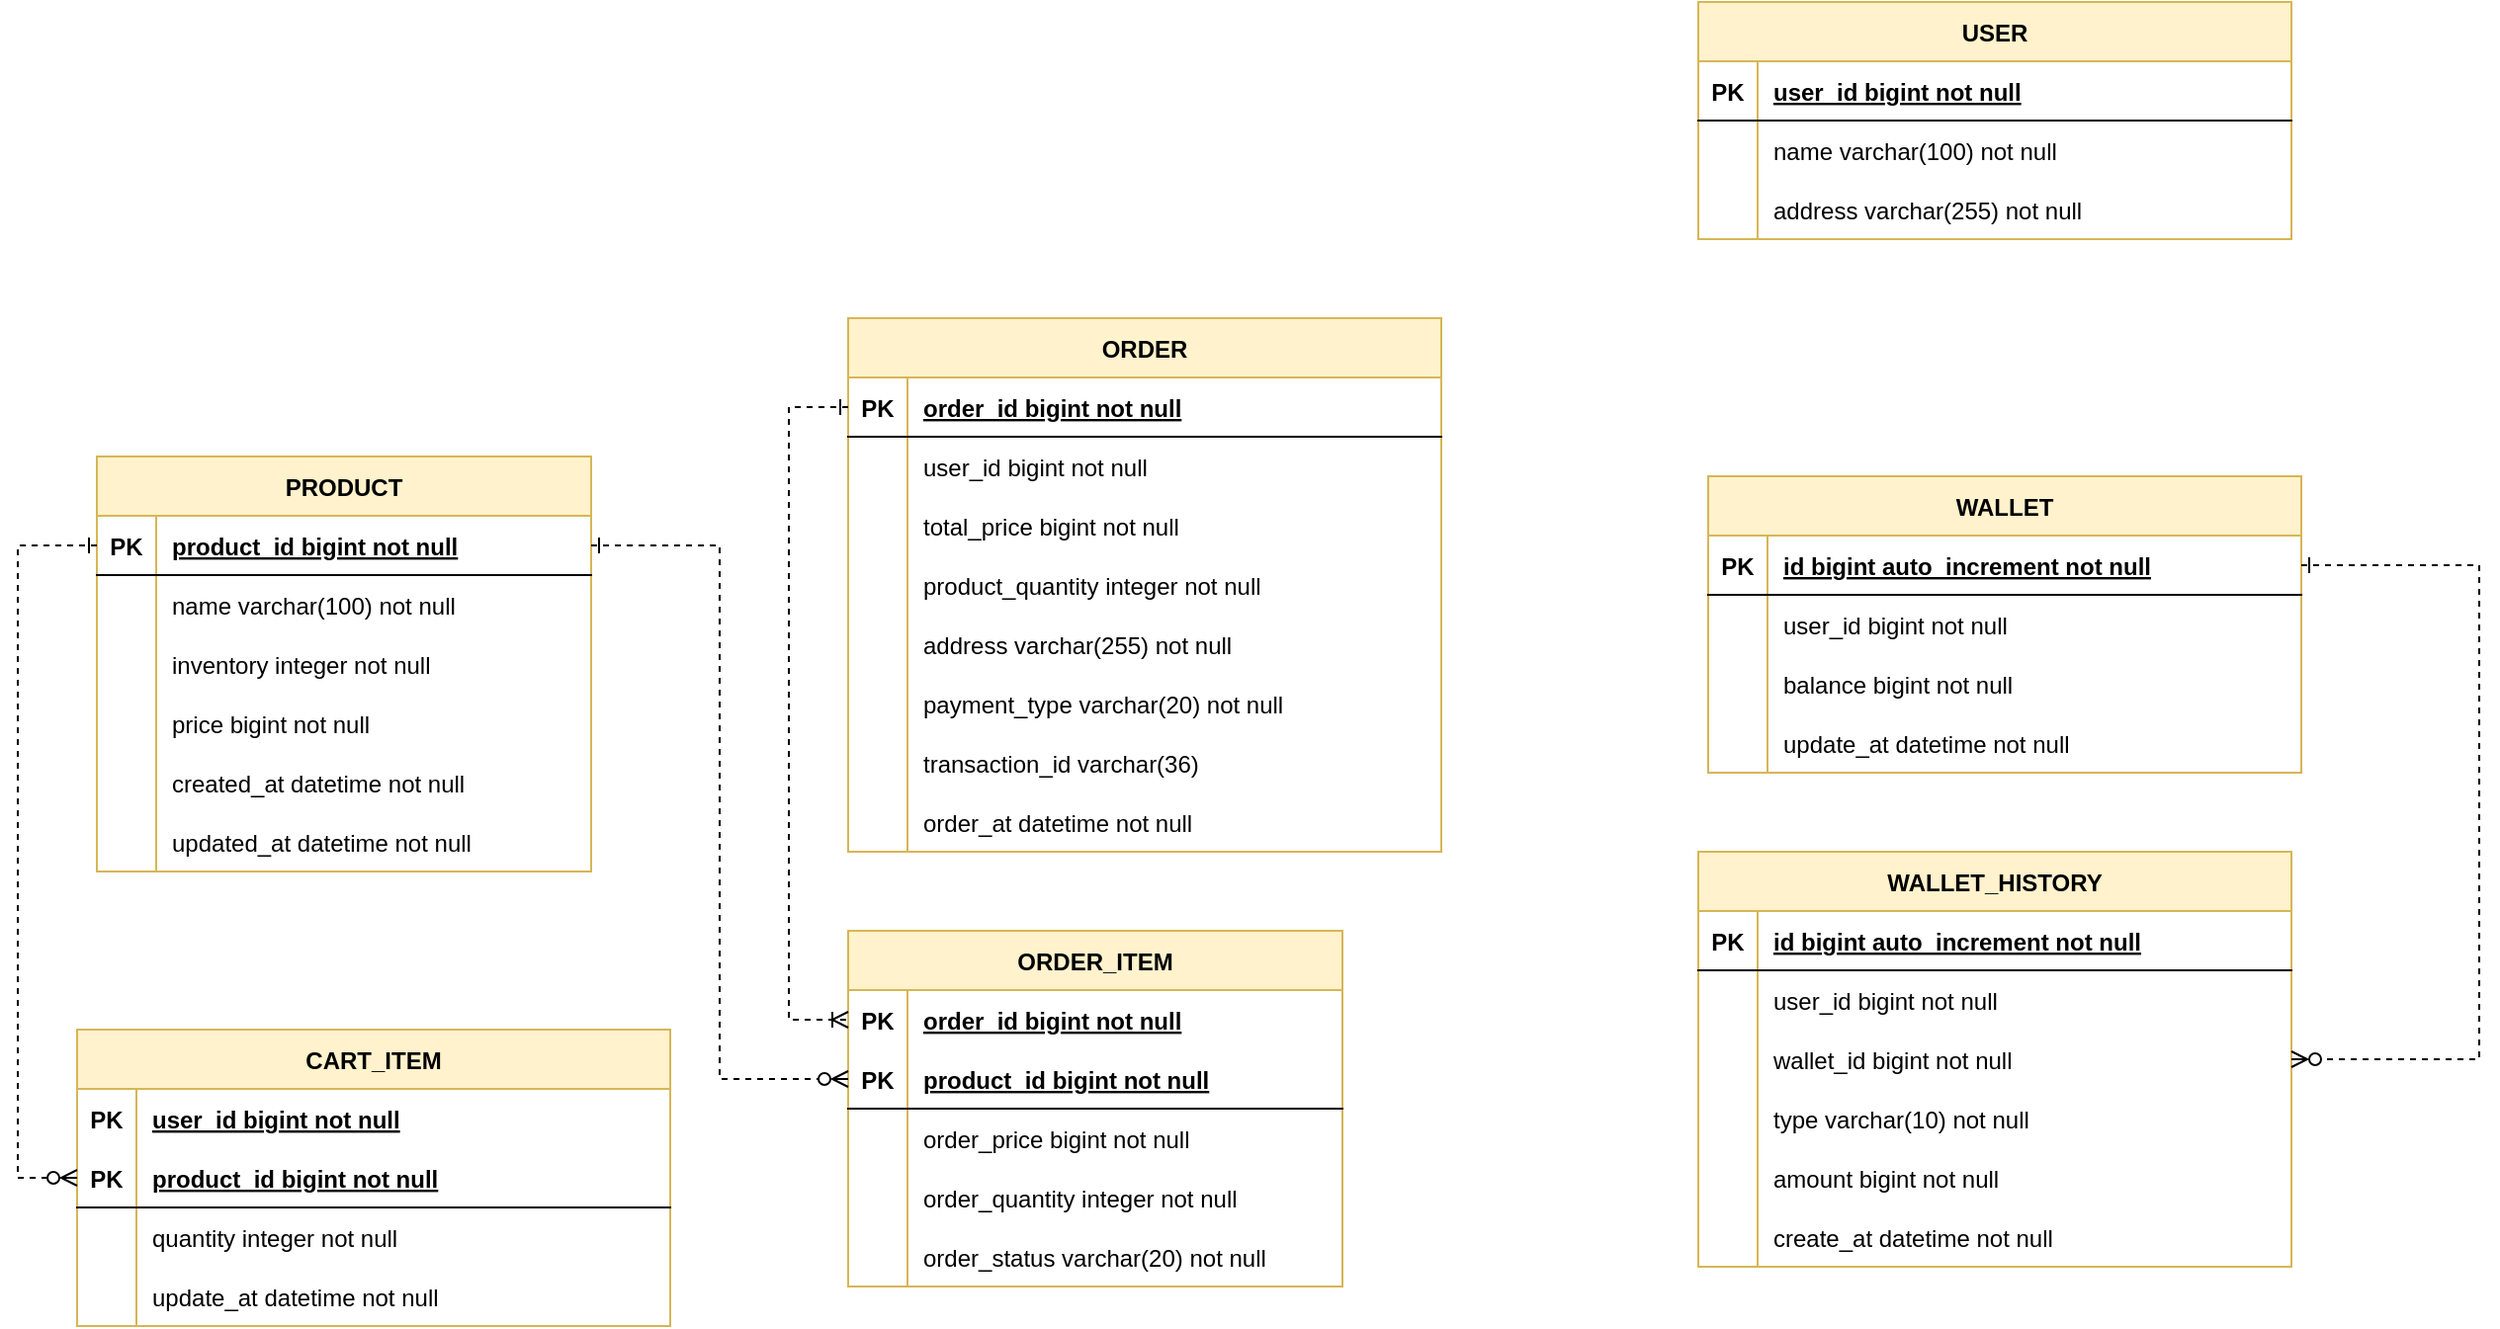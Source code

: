 <mxfile version="24.2.2" type="github">
  <diagram id="R2lEEEUBdFMjLlhIrx00" name="Page-1">
    <mxGraphModel dx="513" dy="2101" grid="1" gridSize="10" guides="1" tooltips="1" connect="1" arrows="1" fold="1" page="1" pageScale="1" pageWidth="850" pageHeight="1100" math="0" shadow="0" extFonts="Permanent Marker^https://fonts.googleapis.com/css?family=Permanent+Marker">
      <root>
        <mxCell id="0" />
        <mxCell id="1" parent="0" />
        <mxCell id="C-vyLk0tnHw3VtMMgP7b-23" value="PRODUCT" style="shape=table;startSize=30;container=1;collapsible=1;childLayout=tableLayout;fixedRows=1;rowLines=0;fontStyle=1;align=center;resizeLast=1;fillColor=#fff2cc;strokeColor=#d6b656;" parent="1" vertex="1">
          <mxGeometry x="120" y="120" width="250" height="210" as="geometry" />
        </mxCell>
        <mxCell id="C-vyLk0tnHw3VtMMgP7b-24" value="" style="shape=partialRectangle;collapsible=0;dropTarget=0;pointerEvents=0;fillColor=none;points=[[0,0.5],[1,0.5]];portConstraint=eastwest;top=0;left=0;right=0;bottom=1;" parent="C-vyLk0tnHw3VtMMgP7b-23" vertex="1">
          <mxGeometry y="30" width="250" height="30" as="geometry" />
        </mxCell>
        <mxCell id="C-vyLk0tnHw3VtMMgP7b-25" value="PK" style="shape=partialRectangle;overflow=hidden;connectable=0;fillColor=none;top=0;left=0;bottom=0;right=0;fontStyle=1;" parent="C-vyLk0tnHw3VtMMgP7b-24" vertex="1">
          <mxGeometry width="30" height="30" as="geometry">
            <mxRectangle width="30" height="30" as="alternateBounds" />
          </mxGeometry>
        </mxCell>
        <mxCell id="C-vyLk0tnHw3VtMMgP7b-26" value="product_id bigint not null" style="shape=partialRectangle;overflow=hidden;connectable=0;fillColor=none;top=0;left=0;bottom=0;right=0;align=left;spacingLeft=6;fontStyle=5;" parent="C-vyLk0tnHw3VtMMgP7b-24" vertex="1">
          <mxGeometry x="30" width="220" height="30" as="geometry">
            <mxRectangle width="220" height="30" as="alternateBounds" />
          </mxGeometry>
        </mxCell>
        <mxCell id="C-vyLk0tnHw3VtMMgP7b-27" value="" style="shape=partialRectangle;collapsible=0;dropTarget=0;pointerEvents=0;fillColor=none;points=[[0,0.5],[1,0.5]];portConstraint=eastwest;top=0;left=0;right=0;bottom=0;" parent="C-vyLk0tnHw3VtMMgP7b-23" vertex="1">
          <mxGeometry y="60" width="250" height="30" as="geometry" />
        </mxCell>
        <mxCell id="C-vyLk0tnHw3VtMMgP7b-28" value="" style="shape=partialRectangle;overflow=hidden;connectable=0;fillColor=none;top=0;left=0;bottom=0;right=0;" parent="C-vyLk0tnHw3VtMMgP7b-27" vertex="1">
          <mxGeometry width="30" height="30" as="geometry">
            <mxRectangle width="30" height="30" as="alternateBounds" />
          </mxGeometry>
        </mxCell>
        <mxCell id="C-vyLk0tnHw3VtMMgP7b-29" value="name varchar(100) not null" style="shape=partialRectangle;overflow=hidden;connectable=0;fillColor=none;top=0;left=0;bottom=0;right=0;align=left;spacingLeft=6;" parent="C-vyLk0tnHw3VtMMgP7b-27" vertex="1">
          <mxGeometry x="30" width="220" height="30" as="geometry">
            <mxRectangle width="220" height="30" as="alternateBounds" />
          </mxGeometry>
        </mxCell>
        <mxCell id="a4mr9qT8pK7Ht2wYqa7h-1" value="" style="shape=tableRow;horizontal=0;startSize=0;swimlaneHead=0;swimlaneBody=0;fillColor=none;collapsible=0;dropTarget=0;points=[[0,0.5],[1,0.5]];portConstraint=eastwest;top=0;left=0;right=0;bottom=0;" parent="C-vyLk0tnHw3VtMMgP7b-23" vertex="1">
          <mxGeometry y="90" width="250" height="30" as="geometry" />
        </mxCell>
        <mxCell id="a4mr9qT8pK7Ht2wYqa7h-2" value="" style="shape=partialRectangle;connectable=0;fillColor=none;top=0;left=0;bottom=0;right=0;editable=1;overflow=hidden;" parent="a4mr9qT8pK7Ht2wYqa7h-1" vertex="1">
          <mxGeometry width="30" height="30" as="geometry">
            <mxRectangle width="30" height="30" as="alternateBounds" />
          </mxGeometry>
        </mxCell>
        <mxCell id="a4mr9qT8pK7Ht2wYqa7h-3" value="inventory integer not null" style="shape=partialRectangle;connectable=0;fillColor=none;top=0;left=0;bottom=0;right=0;align=left;spacingLeft=6;overflow=hidden;" parent="a4mr9qT8pK7Ht2wYqa7h-1" vertex="1">
          <mxGeometry x="30" width="220" height="30" as="geometry">
            <mxRectangle width="220" height="30" as="alternateBounds" />
          </mxGeometry>
        </mxCell>
        <mxCell id="a4mr9qT8pK7Ht2wYqa7h-4" value="" style="shape=tableRow;horizontal=0;startSize=0;swimlaneHead=0;swimlaneBody=0;fillColor=none;collapsible=0;dropTarget=0;points=[[0,0.5],[1,0.5]];portConstraint=eastwest;top=0;left=0;right=0;bottom=0;" parent="C-vyLk0tnHw3VtMMgP7b-23" vertex="1">
          <mxGeometry y="120" width="250" height="30" as="geometry" />
        </mxCell>
        <mxCell id="a4mr9qT8pK7Ht2wYqa7h-5" value="" style="shape=partialRectangle;connectable=0;fillColor=none;top=0;left=0;bottom=0;right=0;editable=1;overflow=hidden;" parent="a4mr9qT8pK7Ht2wYqa7h-4" vertex="1">
          <mxGeometry width="30" height="30" as="geometry">
            <mxRectangle width="30" height="30" as="alternateBounds" />
          </mxGeometry>
        </mxCell>
        <mxCell id="a4mr9qT8pK7Ht2wYqa7h-6" value="price bigint not null" style="shape=partialRectangle;connectable=0;fillColor=none;top=0;left=0;bottom=0;right=0;align=left;spacingLeft=6;overflow=hidden;" parent="a4mr9qT8pK7Ht2wYqa7h-4" vertex="1">
          <mxGeometry x="30" width="220" height="30" as="geometry">
            <mxRectangle width="220" height="30" as="alternateBounds" />
          </mxGeometry>
        </mxCell>
        <mxCell id="a4mr9qT8pK7Ht2wYqa7h-7" value="" style="shape=tableRow;horizontal=0;startSize=0;swimlaneHead=0;swimlaneBody=0;fillColor=none;collapsible=0;dropTarget=0;points=[[0,0.5],[1,0.5]];portConstraint=eastwest;top=0;left=0;right=0;bottom=0;" parent="C-vyLk0tnHw3VtMMgP7b-23" vertex="1">
          <mxGeometry y="150" width="250" height="30" as="geometry" />
        </mxCell>
        <mxCell id="a4mr9qT8pK7Ht2wYqa7h-8" value="" style="shape=partialRectangle;connectable=0;fillColor=none;top=0;left=0;bottom=0;right=0;editable=1;overflow=hidden;" parent="a4mr9qT8pK7Ht2wYqa7h-7" vertex="1">
          <mxGeometry width="30" height="30" as="geometry">
            <mxRectangle width="30" height="30" as="alternateBounds" />
          </mxGeometry>
        </mxCell>
        <mxCell id="a4mr9qT8pK7Ht2wYqa7h-9" value="created_at datetime not null" style="shape=partialRectangle;connectable=0;fillColor=none;top=0;left=0;bottom=0;right=0;align=left;spacingLeft=6;overflow=hidden;" parent="a4mr9qT8pK7Ht2wYqa7h-7" vertex="1">
          <mxGeometry x="30" width="220" height="30" as="geometry">
            <mxRectangle width="220" height="30" as="alternateBounds" />
          </mxGeometry>
        </mxCell>
        <mxCell id="a4mr9qT8pK7Ht2wYqa7h-10" value="" style="shape=tableRow;horizontal=0;startSize=0;swimlaneHead=0;swimlaneBody=0;fillColor=none;collapsible=0;dropTarget=0;points=[[0,0.5],[1,0.5]];portConstraint=eastwest;top=0;left=0;right=0;bottom=0;" parent="C-vyLk0tnHw3VtMMgP7b-23" vertex="1">
          <mxGeometry y="180" width="250" height="30" as="geometry" />
        </mxCell>
        <mxCell id="a4mr9qT8pK7Ht2wYqa7h-11" value="" style="shape=partialRectangle;connectable=0;fillColor=none;top=0;left=0;bottom=0;right=0;editable=1;overflow=hidden;" parent="a4mr9qT8pK7Ht2wYqa7h-10" vertex="1">
          <mxGeometry width="30" height="30" as="geometry">
            <mxRectangle width="30" height="30" as="alternateBounds" />
          </mxGeometry>
        </mxCell>
        <mxCell id="a4mr9qT8pK7Ht2wYqa7h-12" value="updated_at datetime not null" style="shape=partialRectangle;connectable=0;fillColor=none;top=0;left=0;bottom=0;right=0;align=left;spacingLeft=6;overflow=hidden;" parent="a4mr9qT8pK7Ht2wYqa7h-10" vertex="1">
          <mxGeometry x="30" width="220" height="30" as="geometry">
            <mxRectangle width="220" height="30" as="alternateBounds" />
          </mxGeometry>
        </mxCell>
        <mxCell id="a4mr9qT8pK7Ht2wYqa7h-13" value="ORDER" style="shape=table;startSize=30;container=1;collapsible=1;childLayout=tableLayout;fixedRows=1;rowLines=0;fontStyle=1;align=center;resizeLast=1;fillColor=#fff2cc;strokeColor=#d6b656;" parent="1" vertex="1">
          <mxGeometry x="500" y="50" width="300" height="270" as="geometry" />
        </mxCell>
        <mxCell id="a4mr9qT8pK7Ht2wYqa7h-14" value="" style="shape=partialRectangle;collapsible=0;dropTarget=0;pointerEvents=0;fillColor=none;points=[[0,0.5],[1,0.5]];portConstraint=eastwest;top=0;left=0;right=0;bottom=1;" parent="a4mr9qT8pK7Ht2wYqa7h-13" vertex="1">
          <mxGeometry y="30" width="300" height="30" as="geometry" />
        </mxCell>
        <mxCell id="a4mr9qT8pK7Ht2wYqa7h-15" value="PK" style="shape=partialRectangle;overflow=hidden;connectable=0;fillColor=none;top=0;left=0;bottom=0;right=0;fontStyle=1;" parent="a4mr9qT8pK7Ht2wYqa7h-14" vertex="1">
          <mxGeometry width="30" height="30" as="geometry">
            <mxRectangle width="30" height="30" as="alternateBounds" />
          </mxGeometry>
        </mxCell>
        <mxCell id="a4mr9qT8pK7Ht2wYqa7h-16" value="order_id bigint not null" style="shape=partialRectangle;overflow=hidden;connectable=0;fillColor=none;top=0;left=0;bottom=0;right=0;align=left;spacingLeft=6;fontStyle=5;" parent="a4mr9qT8pK7Ht2wYqa7h-14" vertex="1">
          <mxGeometry x="30" width="270" height="30" as="geometry">
            <mxRectangle width="270" height="30" as="alternateBounds" />
          </mxGeometry>
        </mxCell>
        <mxCell id="a4mr9qT8pK7Ht2wYqa7h-17" value="" style="shape=partialRectangle;collapsible=0;dropTarget=0;pointerEvents=0;fillColor=none;points=[[0,0.5],[1,0.5]];portConstraint=eastwest;top=0;left=0;right=0;bottom=0;" parent="a4mr9qT8pK7Ht2wYqa7h-13" vertex="1">
          <mxGeometry y="60" width="300" height="30" as="geometry" />
        </mxCell>
        <mxCell id="a4mr9qT8pK7Ht2wYqa7h-18" value="" style="shape=partialRectangle;overflow=hidden;connectable=0;fillColor=none;top=0;left=0;bottom=0;right=0;" parent="a4mr9qT8pK7Ht2wYqa7h-17" vertex="1">
          <mxGeometry width="30" height="30" as="geometry">
            <mxRectangle width="30" height="30" as="alternateBounds" />
          </mxGeometry>
        </mxCell>
        <mxCell id="a4mr9qT8pK7Ht2wYqa7h-19" value="user_id bigint not null" style="shape=partialRectangle;overflow=hidden;connectable=0;fillColor=none;top=0;left=0;bottom=0;right=0;align=left;spacingLeft=6;" parent="a4mr9qT8pK7Ht2wYqa7h-17" vertex="1">
          <mxGeometry x="30" width="270" height="30" as="geometry">
            <mxRectangle width="270" height="30" as="alternateBounds" />
          </mxGeometry>
        </mxCell>
        <mxCell id="a4mr9qT8pK7Ht2wYqa7h-20" value="" style="shape=tableRow;horizontal=0;startSize=0;swimlaneHead=0;swimlaneBody=0;fillColor=none;collapsible=0;dropTarget=0;points=[[0,0.5],[1,0.5]];portConstraint=eastwest;top=0;left=0;right=0;bottom=0;" parent="a4mr9qT8pK7Ht2wYqa7h-13" vertex="1">
          <mxGeometry y="90" width="300" height="30" as="geometry" />
        </mxCell>
        <mxCell id="a4mr9qT8pK7Ht2wYqa7h-21" value="" style="shape=partialRectangle;connectable=0;fillColor=none;top=0;left=0;bottom=0;right=0;editable=1;overflow=hidden;" parent="a4mr9qT8pK7Ht2wYqa7h-20" vertex="1">
          <mxGeometry width="30" height="30" as="geometry">
            <mxRectangle width="30" height="30" as="alternateBounds" />
          </mxGeometry>
        </mxCell>
        <mxCell id="a4mr9qT8pK7Ht2wYqa7h-22" value="total_price bigint not null" style="shape=partialRectangle;connectable=0;fillColor=none;top=0;left=0;bottom=0;right=0;align=left;spacingLeft=6;overflow=hidden;" parent="a4mr9qT8pK7Ht2wYqa7h-20" vertex="1">
          <mxGeometry x="30" width="270" height="30" as="geometry">
            <mxRectangle width="270" height="30" as="alternateBounds" />
          </mxGeometry>
        </mxCell>
        <mxCell id="a4mr9qT8pK7Ht2wYqa7h-23" value="" style="shape=tableRow;horizontal=0;startSize=0;swimlaneHead=0;swimlaneBody=0;fillColor=none;collapsible=0;dropTarget=0;points=[[0,0.5],[1,0.5]];portConstraint=eastwest;top=0;left=0;right=0;bottom=0;" parent="a4mr9qT8pK7Ht2wYqa7h-13" vertex="1">
          <mxGeometry y="120" width="300" height="30" as="geometry" />
        </mxCell>
        <mxCell id="a4mr9qT8pK7Ht2wYqa7h-24" value="" style="shape=partialRectangle;connectable=0;fillColor=none;top=0;left=0;bottom=0;right=0;editable=1;overflow=hidden;" parent="a4mr9qT8pK7Ht2wYqa7h-23" vertex="1">
          <mxGeometry width="30" height="30" as="geometry">
            <mxRectangle width="30" height="30" as="alternateBounds" />
          </mxGeometry>
        </mxCell>
        <mxCell id="a4mr9qT8pK7Ht2wYqa7h-25" value="product_quantity integer not null" style="shape=partialRectangle;connectable=0;fillColor=none;top=0;left=0;bottom=0;right=0;align=left;spacingLeft=6;overflow=hidden;" parent="a4mr9qT8pK7Ht2wYqa7h-23" vertex="1">
          <mxGeometry x="30" width="270" height="30" as="geometry">
            <mxRectangle width="270" height="30" as="alternateBounds" />
          </mxGeometry>
        </mxCell>
        <mxCell id="a4mr9qT8pK7Ht2wYqa7h-141" value="" style="shape=tableRow;horizontal=0;startSize=0;swimlaneHead=0;swimlaneBody=0;fillColor=none;collapsible=0;dropTarget=0;points=[[0,0.5],[1,0.5]];portConstraint=eastwest;top=0;left=0;right=0;bottom=0;" parent="a4mr9qT8pK7Ht2wYqa7h-13" vertex="1">
          <mxGeometry y="150" width="300" height="30" as="geometry" />
        </mxCell>
        <mxCell id="a4mr9qT8pK7Ht2wYqa7h-142" value="" style="shape=partialRectangle;connectable=0;fillColor=none;top=0;left=0;bottom=0;right=0;editable=1;overflow=hidden;" parent="a4mr9qT8pK7Ht2wYqa7h-141" vertex="1">
          <mxGeometry width="30" height="30" as="geometry">
            <mxRectangle width="30" height="30" as="alternateBounds" />
          </mxGeometry>
        </mxCell>
        <mxCell id="a4mr9qT8pK7Ht2wYqa7h-143" value="address varchar(255) not null" style="shape=partialRectangle;connectable=0;fillColor=none;top=0;left=0;bottom=0;right=0;align=left;spacingLeft=6;overflow=hidden;" parent="a4mr9qT8pK7Ht2wYqa7h-141" vertex="1">
          <mxGeometry x="30" width="270" height="30" as="geometry">
            <mxRectangle width="270" height="30" as="alternateBounds" />
          </mxGeometry>
        </mxCell>
        <mxCell id="a4mr9qT8pK7Ht2wYqa7h-147" value="" style="shape=tableRow;horizontal=0;startSize=0;swimlaneHead=0;swimlaneBody=0;fillColor=none;collapsible=0;dropTarget=0;points=[[0,0.5],[1,0.5]];portConstraint=eastwest;top=0;left=0;right=0;bottom=0;" parent="a4mr9qT8pK7Ht2wYqa7h-13" vertex="1">
          <mxGeometry y="180" width="300" height="30" as="geometry" />
        </mxCell>
        <mxCell id="a4mr9qT8pK7Ht2wYqa7h-148" value="" style="shape=partialRectangle;connectable=0;fillColor=none;top=0;left=0;bottom=0;right=0;editable=1;overflow=hidden;" parent="a4mr9qT8pK7Ht2wYqa7h-147" vertex="1">
          <mxGeometry width="30" height="30" as="geometry">
            <mxRectangle width="30" height="30" as="alternateBounds" />
          </mxGeometry>
        </mxCell>
        <mxCell id="a4mr9qT8pK7Ht2wYqa7h-149" value="payment_type varchar(20) not null" style="shape=partialRectangle;connectable=0;fillColor=none;top=0;left=0;bottom=0;right=0;align=left;spacingLeft=6;overflow=hidden;" parent="a4mr9qT8pK7Ht2wYqa7h-147" vertex="1">
          <mxGeometry x="30" width="270" height="30" as="geometry">
            <mxRectangle width="270" height="30" as="alternateBounds" />
          </mxGeometry>
        </mxCell>
        <mxCell id="a4mr9qT8pK7Ht2wYqa7h-144" value="" style="shape=tableRow;horizontal=0;startSize=0;swimlaneHead=0;swimlaneBody=0;fillColor=none;collapsible=0;dropTarget=0;points=[[0,0.5],[1,0.5]];portConstraint=eastwest;top=0;left=0;right=0;bottom=0;" parent="a4mr9qT8pK7Ht2wYqa7h-13" vertex="1">
          <mxGeometry y="210" width="300" height="30" as="geometry" />
        </mxCell>
        <mxCell id="a4mr9qT8pK7Ht2wYqa7h-145" value="" style="shape=partialRectangle;connectable=0;fillColor=none;top=0;left=0;bottom=0;right=0;editable=1;overflow=hidden;" parent="a4mr9qT8pK7Ht2wYqa7h-144" vertex="1">
          <mxGeometry width="30" height="30" as="geometry">
            <mxRectangle width="30" height="30" as="alternateBounds" />
          </mxGeometry>
        </mxCell>
        <mxCell id="a4mr9qT8pK7Ht2wYqa7h-146" value="transaction_id varchar(36)" style="shape=partialRectangle;connectable=0;fillColor=none;top=0;left=0;bottom=0;right=0;align=left;spacingLeft=6;overflow=hidden;" parent="a4mr9qT8pK7Ht2wYqa7h-144" vertex="1">
          <mxGeometry x="30" width="270" height="30" as="geometry">
            <mxRectangle width="270" height="30" as="alternateBounds" />
          </mxGeometry>
        </mxCell>
        <mxCell id="a4mr9qT8pK7Ht2wYqa7h-26" value="" style="shape=tableRow;horizontal=0;startSize=0;swimlaneHead=0;swimlaneBody=0;fillColor=none;collapsible=0;dropTarget=0;points=[[0,0.5],[1,0.5]];portConstraint=eastwest;top=0;left=0;right=0;bottom=0;" parent="a4mr9qT8pK7Ht2wYqa7h-13" vertex="1">
          <mxGeometry y="240" width="300" height="30" as="geometry" />
        </mxCell>
        <mxCell id="a4mr9qT8pK7Ht2wYqa7h-27" value="" style="shape=partialRectangle;connectable=0;fillColor=none;top=0;left=0;bottom=0;right=0;editable=1;overflow=hidden;" parent="a4mr9qT8pK7Ht2wYqa7h-26" vertex="1">
          <mxGeometry width="30" height="30" as="geometry">
            <mxRectangle width="30" height="30" as="alternateBounds" />
          </mxGeometry>
        </mxCell>
        <mxCell id="a4mr9qT8pK7Ht2wYqa7h-28" value="order_at datetime not null" style="shape=partialRectangle;connectable=0;fillColor=none;top=0;left=0;bottom=0;right=0;align=left;spacingLeft=6;overflow=hidden;" parent="a4mr9qT8pK7Ht2wYqa7h-26" vertex="1">
          <mxGeometry x="30" width="270" height="30" as="geometry">
            <mxRectangle width="270" height="30" as="alternateBounds" />
          </mxGeometry>
        </mxCell>
        <mxCell id="a4mr9qT8pK7Ht2wYqa7h-32" value="ORDER_ITEM" style="shape=table;startSize=30;container=1;collapsible=1;childLayout=tableLayout;fixedRows=1;rowLines=0;fontStyle=1;align=center;resizeLast=1;fillColor=#fff2cc;strokeColor=#d6b656;" parent="1" vertex="1">
          <mxGeometry x="500" y="360" width="250" height="180" as="geometry" />
        </mxCell>
        <mxCell id="a4mr9qT8pK7Ht2wYqa7h-51" value="" style="shape=tableRow;horizontal=0;startSize=0;swimlaneHead=0;swimlaneBody=0;fillColor=none;collapsible=0;dropTarget=0;points=[[0,0.5],[1,0.5]];portConstraint=eastwest;top=0;left=0;right=0;bottom=0;" parent="a4mr9qT8pK7Ht2wYqa7h-32" vertex="1">
          <mxGeometry y="30" width="250" height="30" as="geometry" />
        </mxCell>
        <mxCell id="a4mr9qT8pK7Ht2wYqa7h-52" value="PK" style="shape=partialRectangle;connectable=0;fillColor=none;top=0;left=0;bottom=0;right=0;editable=1;overflow=hidden;fontStyle=1" parent="a4mr9qT8pK7Ht2wYqa7h-51" vertex="1">
          <mxGeometry width="30" height="30" as="geometry">
            <mxRectangle width="30" height="30" as="alternateBounds" />
          </mxGeometry>
        </mxCell>
        <mxCell id="a4mr9qT8pK7Ht2wYqa7h-53" value="order_id bigint not null" style="shape=partialRectangle;connectable=0;fillColor=none;top=0;left=0;bottom=0;right=0;align=left;spacingLeft=6;overflow=hidden;fontStyle=5" parent="a4mr9qT8pK7Ht2wYqa7h-51" vertex="1">
          <mxGeometry x="30" width="220" height="30" as="geometry">
            <mxRectangle width="220" height="30" as="alternateBounds" />
          </mxGeometry>
        </mxCell>
        <mxCell id="a4mr9qT8pK7Ht2wYqa7h-33" value="" style="shape=partialRectangle;collapsible=0;dropTarget=0;pointerEvents=0;fillColor=none;points=[[0,0.5],[1,0.5]];portConstraint=eastwest;top=0;left=0;right=0;bottom=1;" parent="a4mr9qT8pK7Ht2wYqa7h-32" vertex="1">
          <mxGeometry y="60" width="250" height="30" as="geometry" />
        </mxCell>
        <mxCell id="a4mr9qT8pK7Ht2wYqa7h-34" value="PK" style="shape=partialRectangle;overflow=hidden;connectable=0;fillColor=none;top=0;left=0;bottom=0;right=0;fontStyle=1;" parent="a4mr9qT8pK7Ht2wYqa7h-33" vertex="1">
          <mxGeometry width="30" height="30" as="geometry">
            <mxRectangle width="30" height="30" as="alternateBounds" />
          </mxGeometry>
        </mxCell>
        <mxCell id="a4mr9qT8pK7Ht2wYqa7h-35" value="product_id bigint not null" style="shape=partialRectangle;overflow=hidden;connectable=0;fillColor=none;top=0;left=0;bottom=0;right=0;align=left;spacingLeft=6;fontStyle=5;" parent="a4mr9qT8pK7Ht2wYqa7h-33" vertex="1">
          <mxGeometry x="30" width="220" height="30" as="geometry">
            <mxRectangle width="220" height="30" as="alternateBounds" />
          </mxGeometry>
        </mxCell>
        <mxCell id="a4mr9qT8pK7Ht2wYqa7h-36" value="" style="shape=partialRectangle;collapsible=0;dropTarget=0;pointerEvents=0;fillColor=none;points=[[0,0.5],[1,0.5]];portConstraint=eastwest;top=0;left=0;right=0;bottom=0;" parent="a4mr9qT8pK7Ht2wYqa7h-32" vertex="1">
          <mxGeometry y="90" width="250" height="30" as="geometry" />
        </mxCell>
        <mxCell id="a4mr9qT8pK7Ht2wYqa7h-37" value="" style="shape=partialRectangle;overflow=hidden;connectable=0;fillColor=none;top=0;left=0;bottom=0;right=0;" parent="a4mr9qT8pK7Ht2wYqa7h-36" vertex="1">
          <mxGeometry width="30" height="30" as="geometry">
            <mxRectangle width="30" height="30" as="alternateBounds" />
          </mxGeometry>
        </mxCell>
        <mxCell id="a4mr9qT8pK7Ht2wYqa7h-38" value="order_price bigint not null" style="shape=partialRectangle;overflow=hidden;connectable=0;fillColor=none;top=0;left=0;bottom=0;right=0;align=left;spacingLeft=6;" parent="a4mr9qT8pK7Ht2wYqa7h-36" vertex="1">
          <mxGeometry x="30" width="220" height="30" as="geometry">
            <mxRectangle width="220" height="30" as="alternateBounds" />
          </mxGeometry>
        </mxCell>
        <mxCell id="a4mr9qT8pK7Ht2wYqa7h-39" value="" style="shape=tableRow;horizontal=0;startSize=0;swimlaneHead=0;swimlaneBody=0;fillColor=none;collapsible=0;dropTarget=0;points=[[0,0.5],[1,0.5]];portConstraint=eastwest;top=0;left=0;right=0;bottom=0;" parent="a4mr9qT8pK7Ht2wYqa7h-32" vertex="1">
          <mxGeometry y="120" width="250" height="30" as="geometry" />
        </mxCell>
        <mxCell id="a4mr9qT8pK7Ht2wYqa7h-40" value="" style="shape=partialRectangle;connectable=0;fillColor=none;top=0;left=0;bottom=0;right=0;editable=1;overflow=hidden;" parent="a4mr9qT8pK7Ht2wYqa7h-39" vertex="1">
          <mxGeometry width="30" height="30" as="geometry">
            <mxRectangle width="30" height="30" as="alternateBounds" />
          </mxGeometry>
        </mxCell>
        <mxCell id="a4mr9qT8pK7Ht2wYqa7h-41" value="order_quantity integer not null" style="shape=partialRectangle;connectable=0;fillColor=none;top=0;left=0;bottom=0;right=0;align=left;spacingLeft=6;overflow=hidden;" parent="a4mr9qT8pK7Ht2wYqa7h-39" vertex="1">
          <mxGeometry x="30" width="220" height="30" as="geometry">
            <mxRectangle width="220" height="30" as="alternateBounds" />
          </mxGeometry>
        </mxCell>
        <mxCell id="a4mr9qT8pK7Ht2wYqa7h-42" value="" style="shape=tableRow;horizontal=0;startSize=0;swimlaneHead=0;swimlaneBody=0;fillColor=none;collapsible=0;dropTarget=0;points=[[0,0.5],[1,0.5]];portConstraint=eastwest;top=0;left=0;right=0;bottom=0;" parent="a4mr9qT8pK7Ht2wYqa7h-32" vertex="1">
          <mxGeometry y="150" width="250" height="30" as="geometry" />
        </mxCell>
        <mxCell id="a4mr9qT8pK7Ht2wYqa7h-43" value="" style="shape=partialRectangle;connectable=0;fillColor=none;top=0;left=0;bottom=0;right=0;editable=1;overflow=hidden;" parent="a4mr9qT8pK7Ht2wYqa7h-42" vertex="1">
          <mxGeometry width="30" height="30" as="geometry">
            <mxRectangle width="30" height="30" as="alternateBounds" />
          </mxGeometry>
        </mxCell>
        <mxCell id="a4mr9qT8pK7Ht2wYqa7h-44" value="order_status varchar(20) not null" style="shape=partialRectangle;connectable=0;fillColor=none;top=0;left=0;bottom=0;right=0;align=left;spacingLeft=6;overflow=hidden;" parent="a4mr9qT8pK7Ht2wYqa7h-42" vertex="1">
          <mxGeometry x="30" width="220" height="30" as="geometry">
            <mxRectangle width="220" height="30" as="alternateBounds" />
          </mxGeometry>
        </mxCell>
        <mxCell id="a4mr9qT8pK7Ht2wYqa7h-55" style="edgeStyle=orthogonalEdgeStyle;rounded=0;orthogonalLoop=1;jettySize=auto;html=1;dashed=1;startArrow=ERone;startFill=0;endArrow=ERoneToMany;endFill=0;" parent="1" source="a4mr9qT8pK7Ht2wYqa7h-14" target="a4mr9qT8pK7Ht2wYqa7h-51" edge="1">
          <mxGeometry relative="1" as="geometry">
            <Array as="points">
              <mxPoint x="470" y="95" />
              <mxPoint x="470" y="405" />
            </Array>
          </mxGeometry>
        </mxCell>
        <mxCell id="a4mr9qT8pK7Ht2wYqa7h-56" style="edgeStyle=orthogonalEdgeStyle;rounded=0;orthogonalLoop=1;jettySize=auto;html=1;dashed=1;endArrow=ERzeroToMany;endFill=0;startArrow=ERone;startFill=0;" parent="1" source="C-vyLk0tnHw3VtMMgP7b-24" target="a4mr9qT8pK7Ht2wYqa7h-33" edge="1">
          <mxGeometry relative="1" as="geometry" />
        </mxCell>
        <mxCell id="a4mr9qT8pK7Ht2wYqa7h-57" value="WALLET" style="shape=table;startSize=30;container=1;collapsible=1;childLayout=tableLayout;fixedRows=1;rowLines=0;fontStyle=1;align=center;resizeLast=1;fillColor=#fff2cc;strokeColor=#d6b656;" parent="1" vertex="1">
          <mxGeometry x="935" y="130" width="300" height="150" as="geometry" />
        </mxCell>
        <mxCell id="a4mr9qT8pK7Ht2wYqa7h-58" value="" style="shape=partialRectangle;collapsible=0;dropTarget=0;pointerEvents=0;fillColor=none;points=[[0,0.5],[1,0.5]];portConstraint=eastwest;top=0;left=0;right=0;bottom=1;" parent="a4mr9qT8pK7Ht2wYqa7h-57" vertex="1">
          <mxGeometry y="30" width="300" height="30" as="geometry" />
        </mxCell>
        <mxCell id="a4mr9qT8pK7Ht2wYqa7h-59" value="PK" style="shape=partialRectangle;overflow=hidden;connectable=0;fillColor=none;top=0;left=0;bottom=0;right=0;fontStyle=1;" parent="a4mr9qT8pK7Ht2wYqa7h-58" vertex="1">
          <mxGeometry width="30" height="30" as="geometry">
            <mxRectangle width="30" height="30" as="alternateBounds" />
          </mxGeometry>
        </mxCell>
        <mxCell id="a4mr9qT8pK7Ht2wYqa7h-60" value="id bigint auto_increment not null" style="shape=partialRectangle;overflow=hidden;connectable=0;fillColor=none;top=0;left=0;bottom=0;right=0;align=left;spacingLeft=6;fontStyle=5;" parent="a4mr9qT8pK7Ht2wYqa7h-58" vertex="1">
          <mxGeometry x="30" width="270" height="30" as="geometry">
            <mxRectangle width="270" height="30" as="alternateBounds" />
          </mxGeometry>
        </mxCell>
        <mxCell id="a4mr9qT8pK7Ht2wYqa7h-61" value="" style="shape=partialRectangle;collapsible=0;dropTarget=0;pointerEvents=0;fillColor=none;points=[[0,0.5],[1,0.5]];portConstraint=eastwest;top=0;left=0;right=0;bottom=0;" parent="a4mr9qT8pK7Ht2wYqa7h-57" vertex="1">
          <mxGeometry y="60" width="300" height="30" as="geometry" />
        </mxCell>
        <mxCell id="a4mr9qT8pK7Ht2wYqa7h-62" value="" style="shape=partialRectangle;overflow=hidden;connectable=0;fillColor=none;top=0;left=0;bottom=0;right=0;" parent="a4mr9qT8pK7Ht2wYqa7h-61" vertex="1">
          <mxGeometry width="30" height="30" as="geometry">
            <mxRectangle width="30" height="30" as="alternateBounds" />
          </mxGeometry>
        </mxCell>
        <mxCell id="a4mr9qT8pK7Ht2wYqa7h-63" value="user_id bigint not null" style="shape=partialRectangle;overflow=hidden;connectable=0;fillColor=none;top=0;left=0;bottom=0;right=0;align=left;spacingLeft=6;" parent="a4mr9qT8pK7Ht2wYqa7h-61" vertex="1">
          <mxGeometry x="30" width="270" height="30" as="geometry">
            <mxRectangle width="270" height="30" as="alternateBounds" />
          </mxGeometry>
        </mxCell>
        <mxCell id="a4mr9qT8pK7Ht2wYqa7h-90" value="" style="shape=tableRow;horizontal=0;startSize=0;swimlaneHead=0;swimlaneBody=0;fillColor=none;collapsible=0;dropTarget=0;points=[[0,0.5],[1,0.5]];portConstraint=eastwest;top=0;left=0;right=0;bottom=0;" parent="a4mr9qT8pK7Ht2wYqa7h-57" vertex="1">
          <mxGeometry y="90" width="300" height="30" as="geometry" />
        </mxCell>
        <mxCell id="a4mr9qT8pK7Ht2wYqa7h-91" value="" style="shape=partialRectangle;connectable=0;fillColor=none;top=0;left=0;bottom=0;right=0;editable=1;overflow=hidden;" parent="a4mr9qT8pK7Ht2wYqa7h-90" vertex="1">
          <mxGeometry width="30" height="30" as="geometry">
            <mxRectangle width="30" height="30" as="alternateBounds" />
          </mxGeometry>
        </mxCell>
        <mxCell id="a4mr9qT8pK7Ht2wYqa7h-92" value="balance bigint not null" style="shape=partialRectangle;connectable=0;fillColor=none;top=0;left=0;bottom=0;right=0;align=left;spacingLeft=6;overflow=hidden;" parent="a4mr9qT8pK7Ht2wYqa7h-90" vertex="1">
          <mxGeometry x="30" width="270" height="30" as="geometry">
            <mxRectangle width="270" height="30" as="alternateBounds" />
          </mxGeometry>
        </mxCell>
        <mxCell id="a4mr9qT8pK7Ht2wYqa7h-64" value="" style="shape=tableRow;horizontal=0;startSize=0;swimlaneHead=0;swimlaneBody=0;fillColor=none;collapsible=0;dropTarget=0;points=[[0,0.5],[1,0.5]];portConstraint=eastwest;top=0;left=0;right=0;bottom=0;" parent="a4mr9qT8pK7Ht2wYqa7h-57" vertex="1">
          <mxGeometry y="120" width="300" height="30" as="geometry" />
        </mxCell>
        <mxCell id="a4mr9qT8pK7Ht2wYqa7h-65" value="" style="shape=partialRectangle;connectable=0;fillColor=none;top=0;left=0;bottom=0;right=0;editable=1;overflow=hidden;" parent="a4mr9qT8pK7Ht2wYqa7h-64" vertex="1">
          <mxGeometry width="30" height="30" as="geometry">
            <mxRectangle width="30" height="30" as="alternateBounds" />
          </mxGeometry>
        </mxCell>
        <mxCell id="a4mr9qT8pK7Ht2wYqa7h-66" value="update_at datetime not null" style="shape=partialRectangle;connectable=0;fillColor=none;top=0;left=0;bottom=0;right=0;align=left;spacingLeft=6;overflow=hidden;" parent="a4mr9qT8pK7Ht2wYqa7h-64" vertex="1">
          <mxGeometry x="30" width="270" height="30" as="geometry">
            <mxRectangle width="270" height="30" as="alternateBounds" />
          </mxGeometry>
        </mxCell>
        <mxCell id="a4mr9qT8pK7Ht2wYqa7h-73" value="WALLET_HISTORY" style="shape=table;startSize=30;container=1;collapsible=1;childLayout=tableLayout;fixedRows=1;rowLines=0;fontStyle=1;align=center;resizeLast=1;fillColor=#fff2cc;strokeColor=#d6b656;" parent="1" vertex="1">
          <mxGeometry x="930" y="320" width="300" height="210" as="geometry" />
        </mxCell>
        <mxCell id="a4mr9qT8pK7Ht2wYqa7h-74" value="" style="shape=partialRectangle;collapsible=0;dropTarget=0;pointerEvents=0;fillColor=none;points=[[0,0.5],[1,0.5]];portConstraint=eastwest;top=0;left=0;right=0;bottom=1;" parent="a4mr9qT8pK7Ht2wYqa7h-73" vertex="1">
          <mxGeometry y="30" width="300" height="30" as="geometry" />
        </mxCell>
        <mxCell id="a4mr9qT8pK7Ht2wYqa7h-75" value="PK" style="shape=partialRectangle;overflow=hidden;connectable=0;fillColor=none;top=0;left=0;bottom=0;right=0;fontStyle=1;" parent="a4mr9qT8pK7Ht2wYqa7h-74" vertex="1">
          <mxGeometry width="30" height="30" as="geometry">
            <mxRectangle width="30" height="30" as="alternateBounds" />
          </mxGeometry>
        </mxCell>
        <mxCell id="a4mr9qT8pK7Ht2wYqa7h-76" value="id bigint auto_increment not null" style="shape=partialRectangle;overflow=hidden;connectable=0;fillColor=none;top=0;left=0;bottom=0;right=0;align=left;spacingLeft=6;fontStyle=5;" parent="a4mr9qT8pK7Ht2wYqa7h-74" vertex="1">
          <mxGeometry x="30" width="270" height="30" as="geometry">
            <mxRectangle width="270" height="30" as="alternateBounds" />
          </mxGeometry>
        </mxCell>
        <mxCell id="a4mr9qT8pK7Ht2wYqa7h-77" value="" style="shape=partialRectangle;collapsible=0;dropTarget=0;pointerEvents=0;fillColor=none;points=[[0,0.5],[1,0.5]];portConstraint=eastwest;top=0;left=0;right=0;bottom=0;" parent="a4mr9qT8pK7Ht2wYqa7h-73" vertex="1">
          <mxGeometry y="60" width="300" height="30" as="geometry" />
        </mxCell>
        <mxCell id="a4mr9qT8pK7Ht2wYqa7h-78" value="" style="shape=partialRectangle;overflow=hidden;connectable=0;fillColor=none;top=0;left=0;bottom=0;right=0;" parent="a4mr9qT8pK7Ht2wYqa7h-77" vertex="1">
          <mxGeometry width="30" height="30" as="geometry">
            <mxRectangle width="30" height="30" as="alternateBounds" />
          </mxGeometry>
        </mxCell>
        <mxCell id="a4mr9qT8pK7Ht2wYqa7h-79" value="user_id bigint not null" style="shape=partialRectangle;overflow=hidden;connectable=0;fillColor=none;top=0;left=0;bottom=0;right=0;align=left;spacingLeft=6;" parent="a4mr9qT8pK7Ht2wYqa7h-77" vertex="1">
          <mxGeometry x="30" width="270" height="30" as="geometry">
            <mxRectangle width="270" height="30" as="alternateBounds" />
          </mxGeometry>
        </mxCell>
        <mxCell id="a4mr9qT8pK7Ht2wYqa7h-94" value="" style="shape=tableRow;horizontal=0;startSize=0;swimlaneHead=0;swimlaneBody=0;fillColor=none;collapsible=0;dropTarget=0;points=[[0,0.5],[1,0.5]];portConstraint=eastwest;top=0;left=0;right=0;bottom=0;" parent="a4mr9qT8pK7Ht2wYqa7h-73" vertex="1">
          <mxGeometry y="90" width="300" height="30" as="geometry" />
        </mxCell>
        <mxCell id="a4mr9qT8pK7Ht2wYqa7h-95" value="" style="shape=partialRectangle;connectable=0;fillColor=none;top=0;left=0;bottom=0;right=0;editable=1;overflow=hidden;" parent="a4mr9qT8pK7Ht2wYqa7h-94" vertex="1">
          <mxGeometry width="30" height="30" as="geometry">
            <mxRectangle width="30" height="30" as="alternateBounds" />
          </mxGeometry>
        </mxCell>
        <mxCell id="a4mr9qT8pK7Ht2wYqa7h-96" value="wallet_id bigint not null" style="shape=partialRectangle;connectable=0;fillColor=none;top=0;left=0;bottom=0;right=0;align=left;spacingLeft=6;overflow=hidden;" parent="a4mr9qT8pK7Ht2wYqa7h-94" vertex="1">
          <mxGeometry x="30" width="270" height="30" as="geometry">
            <mxRectangle width="270" height="30" as="alternateBounds" />
          </mxGeometry>
        </mxCell>
        <mxCell id="a4mr9qT8pK7Ht2wYqa7h-80" value="" style="shape=tableRow;horizontal=0;startSize=0;swimlaneHead=0;swimlaneBody=0;fillColor=none;collapsible=0;dropTarget=0;points=[[0,0.5],[1,0.5]];portConstraint=eastwest;top=0;left=0;right=0;bottom=0;" parent="a4mr9qT8pK7Ht2wYqa7h-73" vertex="1">
          <mxGeometry y="120" width="300" height="30" as="geometry" />
        </mxCell>
        <mxCell id="a4mr9qT8pK7Ht2wYqa7h-81" value="" style="shape=partialRectangle;connectable=0;fillColor=none;top=0;left=0;bottom=0;right=0;editable=1;overflow=hidden;" parent="a4mr9qT8pK7Ht2wYqa7h-80" vertex="1">
          <mxGeometry width="30" height="30" as="geometry">
            <mxRectangle width="30" height="30" as="alternateBounds" />
          </mxGeometry>
        </mxCell>
        <mxCell id="a4mr9qT8pK7Ht2wYqa7h-82" value="type varchar(10) not null" style="shape=partialRectangle;connectable=0;fillColor=none;top=0;left=0;bottom=0;right=0;align=left;spacingLeft=6;overflow=hidden;" parent="a4mr9qT8pK7Ht2wYqa7h-80" vertex="1">
          <mxGeometry x="30" width="270" height="30" as="geometry">
            <mxRectangle width="270" height="30" as="alternateBounds" />
          </mxGeometry>
        </mxCell>
        <mxCell id="a4mr9qT8pK7Ht2wYqa7h-83" value="" style="shape=tableRow;horizontal=0;startSize=0;swimlaneHead=0;swimlaneBody=0;fillColor=none;collapsible=0;dropTarget=0;points=[[0,0.5],[1,0.5]];portConstraint=eastwest;top=0;left=0;right=0;bottom=0;" parent="a4mr9qT8pK7Ht2wYqa7h-73" vertex="1">
          <mxGeometry y="150" width="300" height="30" as="geometry" />
        </mxCell>
        <mxCell id="a4mr9qT8pK7Ht2wYqa7h-84" value="" style="shape=partialRectangle;connectable=0;fillColor=none;top=0;left=0;bottom=0;right=0;editable=1;overflow=hidden;" parent="a4mr9qT8pK7Ht2wYqa7h-83" vertex="1">
          <mxGeometry width="30" height="30" as="geometry">
            <mxRectangle width="30" height="30" as="alternateBounds" />
          </mxGeometry>
        </mxCell>
        <mxCell id="a4mr9qT8pK7Ht2wYqa7h-85" value="amount bigint not null" style="shape=partialRectangle;connectable=0;fillColor=none;top=0;left=0;bottom=0;right=0;align=left;spacingLeft=6;overflow=hidden;" parent="a4mr9qT8pK7Ht2wYqa7h-83" vertex="1">
          <mxGeometry x="30" width="270" height="30" as="geometry">
            <mxRectangle width="270" height="30" as="alternateBounds" />
          </mxGeometry>
        </mxCell>
        <mxCell id="a4mr9qT8pK7Ht2wYqa7h-86" value="" style="shape=tableRow;horizontal=0;startSize=0;swimlaneHead=0;swimlaneBody=0;fillColor=none;collapsible=0;dropTarget=0;points=[[0,0.5],[1,0.5]];portConstraint=eastwest;top=0;left=0;right=0;bottom=0;" parent="a4mr9qT8pK7Ht2wYqa7h-73" vertex="1">
          <mxGeometry y="180" width="300" height="30" as="geometry" />
        </mxCell>
        <mxCell id="a4mr9qT8pK7Ht2wYqa7h-87" value="" style="shape=partialRectangle;connectable=0;fillColor=none;top=0;left=0;bottom=0;right=0;editable=1;overflow=hidden;" parent="a4mr9qT8pK7Ht2wYqa7h-86" vertex="1">
          <mxGeometry width="30" height="30" as="geometry">
            <mxRectangle width="30" height="30" as="alternateBounds" />
          </mxGeometry>
        </mxCell>
        <mxCell id="a4mr9qT8pK7Ht2wYqa7h-88" value="create_at datetime not null" style="shape=partialRectangle;connectable=0;fillColor=none;top=0;left=0;bottom=0;right=0;align=left;spacingLeft=6;overflow=hidden;" parent="a4mr9qT8pK7Ht2wYqa7h-86" vertex="1">
          <mxGeometry x="30" width="270" height="30" as="geometry">
            <mxRectangle width="270" height="30" as="alternateBounds" />
          </mxGeometry>
        </mxCell>
        <mxCell id="a4mr9qT8pK7Ht2wYqa7h-97" style="edgeStyle=orthogonalEdgeStyle;rounded=0;orthogonalLoop=1;jettySize=auto;html=1;dashed=1;endArrow=ERzeroToMany;endFill=0;startArrow=ERone;startFill=0;" parent="1" source="a4mr9qT8pK7Ht2wYqa7h-58" target="a4mr9qT8pK7Ht2wYqa7h-94" edge="1">
          <mxGeometry relative="1" as="geometry">
            <Array as="points">
              <mxPoint x="1325" y="175" />
              <mxPoint x="1325" y="425" />
            </Array>
          </mxGeometry>
        </mxCell>
        <mxCell id="a4mr9qT8pK7Ht2wYqa7h-98" value="CART_ITEM" style="shape=table;startSize=30;container=1;collapsible=1;childLayout=tableLayout;fixedRows=1;rowLines=0;fontStyle=1;align=center;resizeLast=1;fillColor=#fff2cc;strokeColor=#d6b656;" parent="1" vertex="1">
          <mxGeometry x="110" y="410" width="300" height="150" as="geometry" />
        </mxCell>
        <mxCell id="a4mr9qT8pK7Ht2wYqa7h-111" value="" style="shape=tableRow;horizontal=0;startSize=0;swimlaneHead=0;swimlaneBody=0;fillColor=none;collapsible=0;dropTarget=0;points=[[0,0.5],[1,0.5]];portConstraint=eastwest;top=0;left=0;right=0;bottom=0;" parent="a4mr9qT8pK7Ht2wYqa7h-98" vertex="1">
          <mxGeometry y="30" width="300" height="30" as="geometry" />
        </mxCell>
        <mxCell id="a4mr9qT8pK7Ht2wYqa7h-112" value="PK" style="shape=partialRectangle;connectable=0;fillColor=none;top=0;left=0;bottom=0;right=0;editable=1;overflow=hidden;fontStyle=1" parent="a4mr9qT8pK7Ht2wYqa7h-111" vertex="1">
          <mxGeometry width="30" height="30" as="geometry">
            <mxRectangle width="30" height="30" as="alternateBounds" />
          </mxGeometry>
        </mxCell>
        <mxCell id="a4mr9qT8pK7Ht2wYqa7h-113" value="user_id bigint not null" style="shape=partialRectangle;connectable=0;fillColor=none;top=0;left=0;bottom=0;right=0;align=left;spacingLeft=6;overflow=hidden;fontStyle=5" parent="a4mr9qT8pK7Ht2wYqa7h-111" vertex="1">
          <mxGeometry x="30" width="270" height="30" as="geometry">
            <mxRectangle width="270" height="30" as="alternateBounds" />
          </mxGeometry>
        </mxCell>
        <mxCell id="a4mr9qT8pK7Ht2wYqa7h-99" value="" style="shape=partialRectangle;collapsible=0;dropTarget=0;pointerEvents=0;fillColor=none;points=[[0,0.5],[1,0.5]];portConstraint=eastwest;top=0;left=0;right=0;bottom=1;" parent="a4mr9qT8pK7Ht2wYqa7h-98" vertex="1">
          <mxGeometry y="60" width="300" height="30" as="geometry" />
        </mxCell>
        <mxCell id="a4mr9qT8pK7Ht2wYqa7h-100" value="PK" style="shape=partialRectangle;overflow=hidden;connectable=0;fillColor=none;top=0;left=0;bottom=0;right=0;fontStyle=1;" parent="a4mr9qT8pK7Ht2wYqa7h-99" vertex="1">
          <mxGeometry width="30" height="30" as="geometry">
            <mxRectangle width="30" height="30" as="alternateBounds" />
          </mxGeometry>
        </mxCell>
        <mxCell id="a4mr9qT8pK7Ht2wYqa7h-101" value="product_id bigint not null" style="shape=partialRectangle;overflow=hidden;connectable=0;fillColor=none;top=0;left=0;bottom=0;right=0;align=left;spacingLeft=6;fontStyle=5;" parent="a4mr9qT8pK7Ht2wYqa7h-99" vertex="1">
          <mxGeometry x="30" width="270" height="30" as="geometry">
            <mxRectangle width="270" height="30" as="alternateBounds" />
          </mxGeometry>
        </mxCell>
        <mxCell id="a4mr9qT8pK7Ht2wYqa7h-102" value="" style="shape=partialRectangle;collapsible=0;dropTarget=0;pointerEvents=0;fillColor=none;points=[[0,0.5],[1,0.5]];portConstraint=eastwest;top=0;left=0;right=0;bottom=0;" parent="a4mr9qT8pK7Ht2wYqa7h-98" vertex="1">
          <mxGeometry y="90" width="300" height="30" as="geometry" />
        </mxCell>
        <mxCell id="a4mr9qT8pK7Ht2wYqa7h-103" value="" style="shape=partialRectangle;overflow=hidden;connectable=0;fillColor=none;top=0;left=0;bottom=0;right=0;" parent="a4mr9qT8pK7Ht2wYqa7h-102" vertex="1">
          <mxGeometry width="30" height="30" as="geometry">
            <mxRectangle width="30" height="30" as="alternateBounds" />
          </mxGeometry>
        </mxCell>
        <mxCell id="a4mr9qT8pK7Ht2wYqa7h-104" value="quantity integer not null" style="shape=partialRectangle;overflow=hidden;connectable=0;fillColor=none;top=0;left=0;bottom=0;right=0;align=left;spacingLeft=6;" parent="a4mr9qT8pK7Ht2wYqa7h-102" vertex="1">
          <mxGeometry x="30" width="270" height="30" as="geometry">
            <mxRectangle width="270" height="30" as="alternateBounds" />
          </mxGeometry>
        </mxCell>
        <mxCell id="a4mr9qT8pK7Ht2wYqa7h-108" value="" style="shape=tableRow;horizontal=0;startSize=0;swimlaneHead=0;swimlaneBody=0;fillColor=none;collapsible=0;dropTarget=0;points=[[0,0.5],[1,0.5]];portConstraint=eastwest;top=0;left=0;right=0;bottom=0;" parent="a4mr9qT8pK7Ht2wYqa7h-98" vertex="1">
          <mxGeometry y="120" width="300" height="30" as="geometry" />
        </mxCell>
        <mxCell id="a4mr9qT8pK7Ht2wYqa7h-109" value="" style="shape=partialRectangle;connectable=0;fillColor=none;top=0;left=0;bottom=0;right=0;editable=1;overflow=hidden;" parent="a4mr9qT8pK7Ht2wYqa7h-108" vertex="1">
          <mxGeometry width="30" height="30" as="geometry">
            <mxRectangle width="30" height="30" as="alternateBounds" />
          </mxGeometry>
        </mxCell>
        <mxCell id="a4mr9qT8pK7Ht2wYqa7h-110" value="update_at datetime not null" style="shape=partialRectangle;connectable=0;fillColor=none;top=0;left=0;bottom=0;right=0;align=left;spacingLeft=6;overflow=hidden;" parent="a4mr9qT8pK7Ht2wYqa7h-108" vertex="1">
          <mxGeometry x="30" width="270" height="30" as="geometry">
            <mxRectangle width="270" height="30" as="alternateBounds" />
          </mxGeometry>
        </mxCell>
        <mxCell id="a4mr9qT8pK7Ht2wYqa7h-114" style="edgeStyle=orthogonalEdgeStyle;rounded=0;orthogonalLoop=1;jettySize=auto;html=1;dashed=1;endArrow=ERzeroToMany;endFill=0;startArrow=ERone;startFill=0;exitX=0;exitY=0.5;exitDx=0;exitDy=0;entryX=0;entryY=0.5;entryDx=0;entryDy=0;" parent="1" source="C-vyLk0tnHw3VtMMgP7b-24" target="a4mr9qT8pK7Ht2wYqa7h-99" edge="1">
          <mxGeometry relative="1" as="geometry">
            <mxPoint x="70" y="380" as="sourcePoint" />
            <mxPoint x="210" y="650" as="targetPoint" />
            <Array as="points">
              <mxPoint x="80" y="165" />
              <mxPoint x="80" y="485" />
            </Array>
          </mxGeometry>
        </mxCell>
        <mxCell id="a4mr9qT8pK7Ht2wYqa7h-128" value="USER" style="shape=table;startSize=30;container=1;collapsible=1;childLayout=tableLayout;fixedRows=1;rowLines=0;fontStyle=1;align=center;resizeLast=1;fillColor=#fff2cc;strokeColor=#d6b656;" parent="1" vertex="1">
          <mxGeometry x="930" y="-110" width="300" height="120" as="geometry" />
        </mxCell>
        <mxCell id="a4mr9qT8pK7Ht2wYqa7h-129" value="" style="shape=partialRectangle;collapsible=0;dropTarget=0;pointerEvents=0;fillColor=none;points=[[0,0.5],[1,0.5]];portConstraint=eastwest;top=0;left=0;right=0;bottom=1;" parent="a4mr9qT8pK7Ht2wYqa7h-128" vertex="1">
          <mxGeometry y="30" width="300" height="30" as="geometry" />
        </mxCell>
        <mxCell id="a4mr9qT8pK7Ht2wYqa7h-130" value="PK" style="shape=partialRectangle;overflow=hidden;connectable=0;fillColor=none;top=0;left=0;bottom=0;right=0;fontStyle=1;" parent="a4mr9qT8pK7Ht2wYqa7h-129" vertex="1">
          <mxGeometry width="30" height="30" as="geometry">
            <mxRectangle width="30" height="30" as="alternateBounds" />
          </mxGeometry>
        </mxCell>
        <mxCell id="a4mr9qT8pK7Ht2wYqa7h-131" value="user_id bigint not null" style="shape=partialRectangle;overflow=hidden;connectable=0;fillColor=none;top=0;left=0;bottom=0;right=0;align=left;spacingLeft=6;fontStyle=5;" parent="a4mr9qT8pK7Ht2wYqa7h-129" vertex="1">
          <mxGeometry x="30" width="270" height="30" as="geometry">
            <mxRectangle width="270" height="30" as="alternateBounds" />
          </mxGeometry>
        </mxCell>
        <mxCell id="a4mr9qT8pK7Ht2wYqa7h-132" value="" style="shape=partialRectangle;collapsible=0;dropTarget=0;pointerEvents=0;fillColor=none;points=[[0,0.5],[1,0.5]];portConstraint=eastwest;top=0;left=0;right=0;bottom=0;" parent="a4mr9qT8pK7Ht2wYqa7h-128" vertex="1">
          <mxGeometry y="60" width="300" height="30" as="geometry" />
        </mxCell>
        <mxCell id="a4mr9qT8pK7Ht2wYqa7h-133" value="" style="shape=partialRectangle;overflow=hidden;connectable=0;fillColor=none;top=0;left=0;bottom=0;right=0;" parent="a4mr9qT8pK7Ht2wYqa7h-132" vertex="1">
          <mxGeometry width="30" height="30" as="geometry">
            <mxRectangle width="30" height="30" as="alternateBounds" />
          </mxGeometry>
        </mxCell>
        <mxCell id="a4mr9qT8pK7Ht2wYqa7h-134" value="name varchar(100) not null" style="shape=partialRectangle;overflow=hidden;connectable=0;fillColor=none;top=0;left=0;bottom=0;right=0;align=left;spacingLeft=6;" parent="a4mr9qT8pK7Ht2wYqa7h-132" vertex="1">
          <mxGeometry x="30" width="270" height="30" as="geometry">
            <mxRectangle width="270" height="30" as="alternateBounds" />
          </mxGeometry>
        </mxCell>
        <mxCell id="a4mr9qT8pK7Ht2wYqa7h-135" value="" style="shape=tableRow;horizontal=0;startSize=0;swimlaneHead=0;swimlaneBody=0;fillColor=none;collapsible=0;dropTarget=0;points=[[0,0.5],[1,0.5]];portConstraint=eastwest;top=0;left=0;right=0;bottom=0;" parent="a4mr9qT8pK7Ht2wYqa7h-128" vertex="1">
          <mxGeometry y="90" width="300" height="30" as="geometry" />
        </mxCell>
        <mxCell id="a4mr9qT8pK7Ht2wYqa7h-136" value="" style="shape=partialRectangle;connectable=0;fillColor=none;top=0;left=0;bottom=0;right=0;editable=1;overflow=hidden;" parent="a4mr9qT8pK7Ht2wYqa7h-135" vertex="1">
          <mxGeometry width="30" height="30" as="geometry">
            <mxRectangle width="30" height="30" as="alternateBounds" />
          </mxGeometry>
        </mxCell>
        <mxCell id="a4mr9qT8pK7Ht2wYqa7h-137" value="address varchar(255) not null" style="shape=partialRectangle;connectable=0;fillColor=none;top=0;left=0;bottom=0;right=0;align=left;spacingLeft=6;overflow=hidden;" parent="a4mr9qT8pK7Ht2wYqa7h-135" vertex="1">
          <mxGeometry x="30" width="270" height="30" as="geometry">
            <mxRectangle width="270" height="30" as="alternateBounds" />
          </mxGeometry>
        </mxCell>
      </root>
    </mxGraphModel>
  </diagram>
</mxfile>
